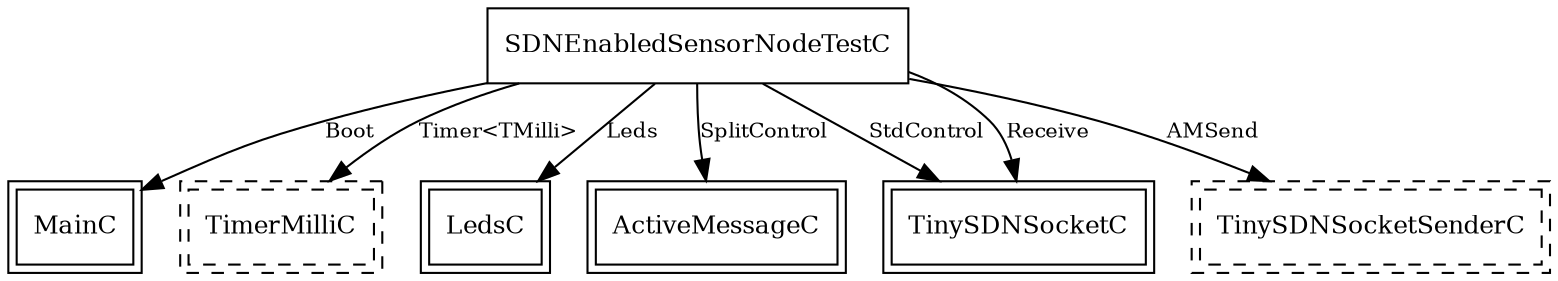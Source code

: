 digraph "SDNEnabledSensorNodeTestAppC" {
  "SDNEnabledSensorNodeTestC" [fontsize=12, shape=box, URL="../chtml/SDNEnabledSensorNodeTestC.html"];
  "MainC" [fontsize=12, shape=box,peripheries=2, URL="../chtml/MainC.html"];
  "SDNEnabledSensorNodeTestC" [fontsize=12, shape=box, URL="../chtml/SDNEnabledSensorNodeTestC.html"];
  "SDNEnabledSensorNodeTestAppC.TimerMilliC" [fontsize=12, shape=box,peripheries=2, style=dashed, label="TimerMilliC", URL="../chtml/TimerMilliC.html"];
  "SDNEnabledSensorNodeTestC" [fontsize=12, shape=box, URL="../chtml/SDNEnabledSensorNodeTestC.html"];
  "LedsC" [fontsize=12, shape=box,peripheries=2, URL="../chtml/LedsC.html"];
  "SDNEnabledSensorNodeTestC" [fontsize=12, shape=box, URL="../chtml/SDNEnabledSensorNodeTestC.html"];
  "ActiveMessageC" [fontsize=12, shape=box,peripheries=2, URL="../chtml/ActiveMessageC.html"];
  "SDNEnabledSensorNodeTestC" [fontsize=12, shape=box, URL="../chtml/SDNEnabledSensorNodeTestC.html"];
  "TinySDNSocketC" [fontsize=12, shape=box,peripheries=2, URL="../chtml/TinySDNSocketC.html"];
  "SDNEnabledSensorNodeTestC" [fontsize=12, shape=box, URL="../chtml/SDNEnabledSensorNodeTestC.html"];
  "SDNEnabledSensorNodeTestAppC.TinySDNSocketSenderC" [fontsize=12, shape=box,peripheries=2, style=dashed, label="TinySDNSocketSenderC", URL="../chtml/TinySDNSocketSenderC.html"];
  "SDNEnabledSensorNodeTestC" [fontsize=12, shape=box, URL="../chtml/SDNEnabledSensorNodeTestC.html"];
  "TinySDNSocketC" [fontsize=12, shape=box,peripheries=2, URL="../chtml/TinySDNSocketC.html"];
  "SDNEnabledSensorNodeTestC" -> "MainC" [label="Boot", URL="../ihtml/Boot.html", fontsize=10];
  "SDNEnabledSensorNodeTestC" -> "SDNEnabledSensorNodeTestAppC.TimerMilliC" [label="Timer<TMilli>", URL="../ihtml/Timer.html", fontsize=10];
  "SDNEnabledSensorNodeTestC" -> "LedsC" [label="Leds", URL="../ihtml/Leds.html", fontsize=10];
  "SDNEnabledSensorNodeTestC" -> "ActiveMessageC" [label="SplitControl", URL="../ihtml/SplitControl.html", fontsize=10];
  "SDNEnabledSensorNodeTestC" -> "TinySDNSocketC" [label="StdControl", URL="../ihtml/StdControl.html", fontsize=10];
  "SDNEnabledSensorNodeTestC" -> "SDNEnabledSensorNodeTestAppC.TinySDNSocketSenderC" [label="AMSend", URL="../ihtml/AMSend.html", fontsize=10];
  "SDNEnabledSensorNodeTestC" -> "TinySDNSocketC" [label="Receive", URL="../ihtml/Receive.html", fontsize=10];
}
